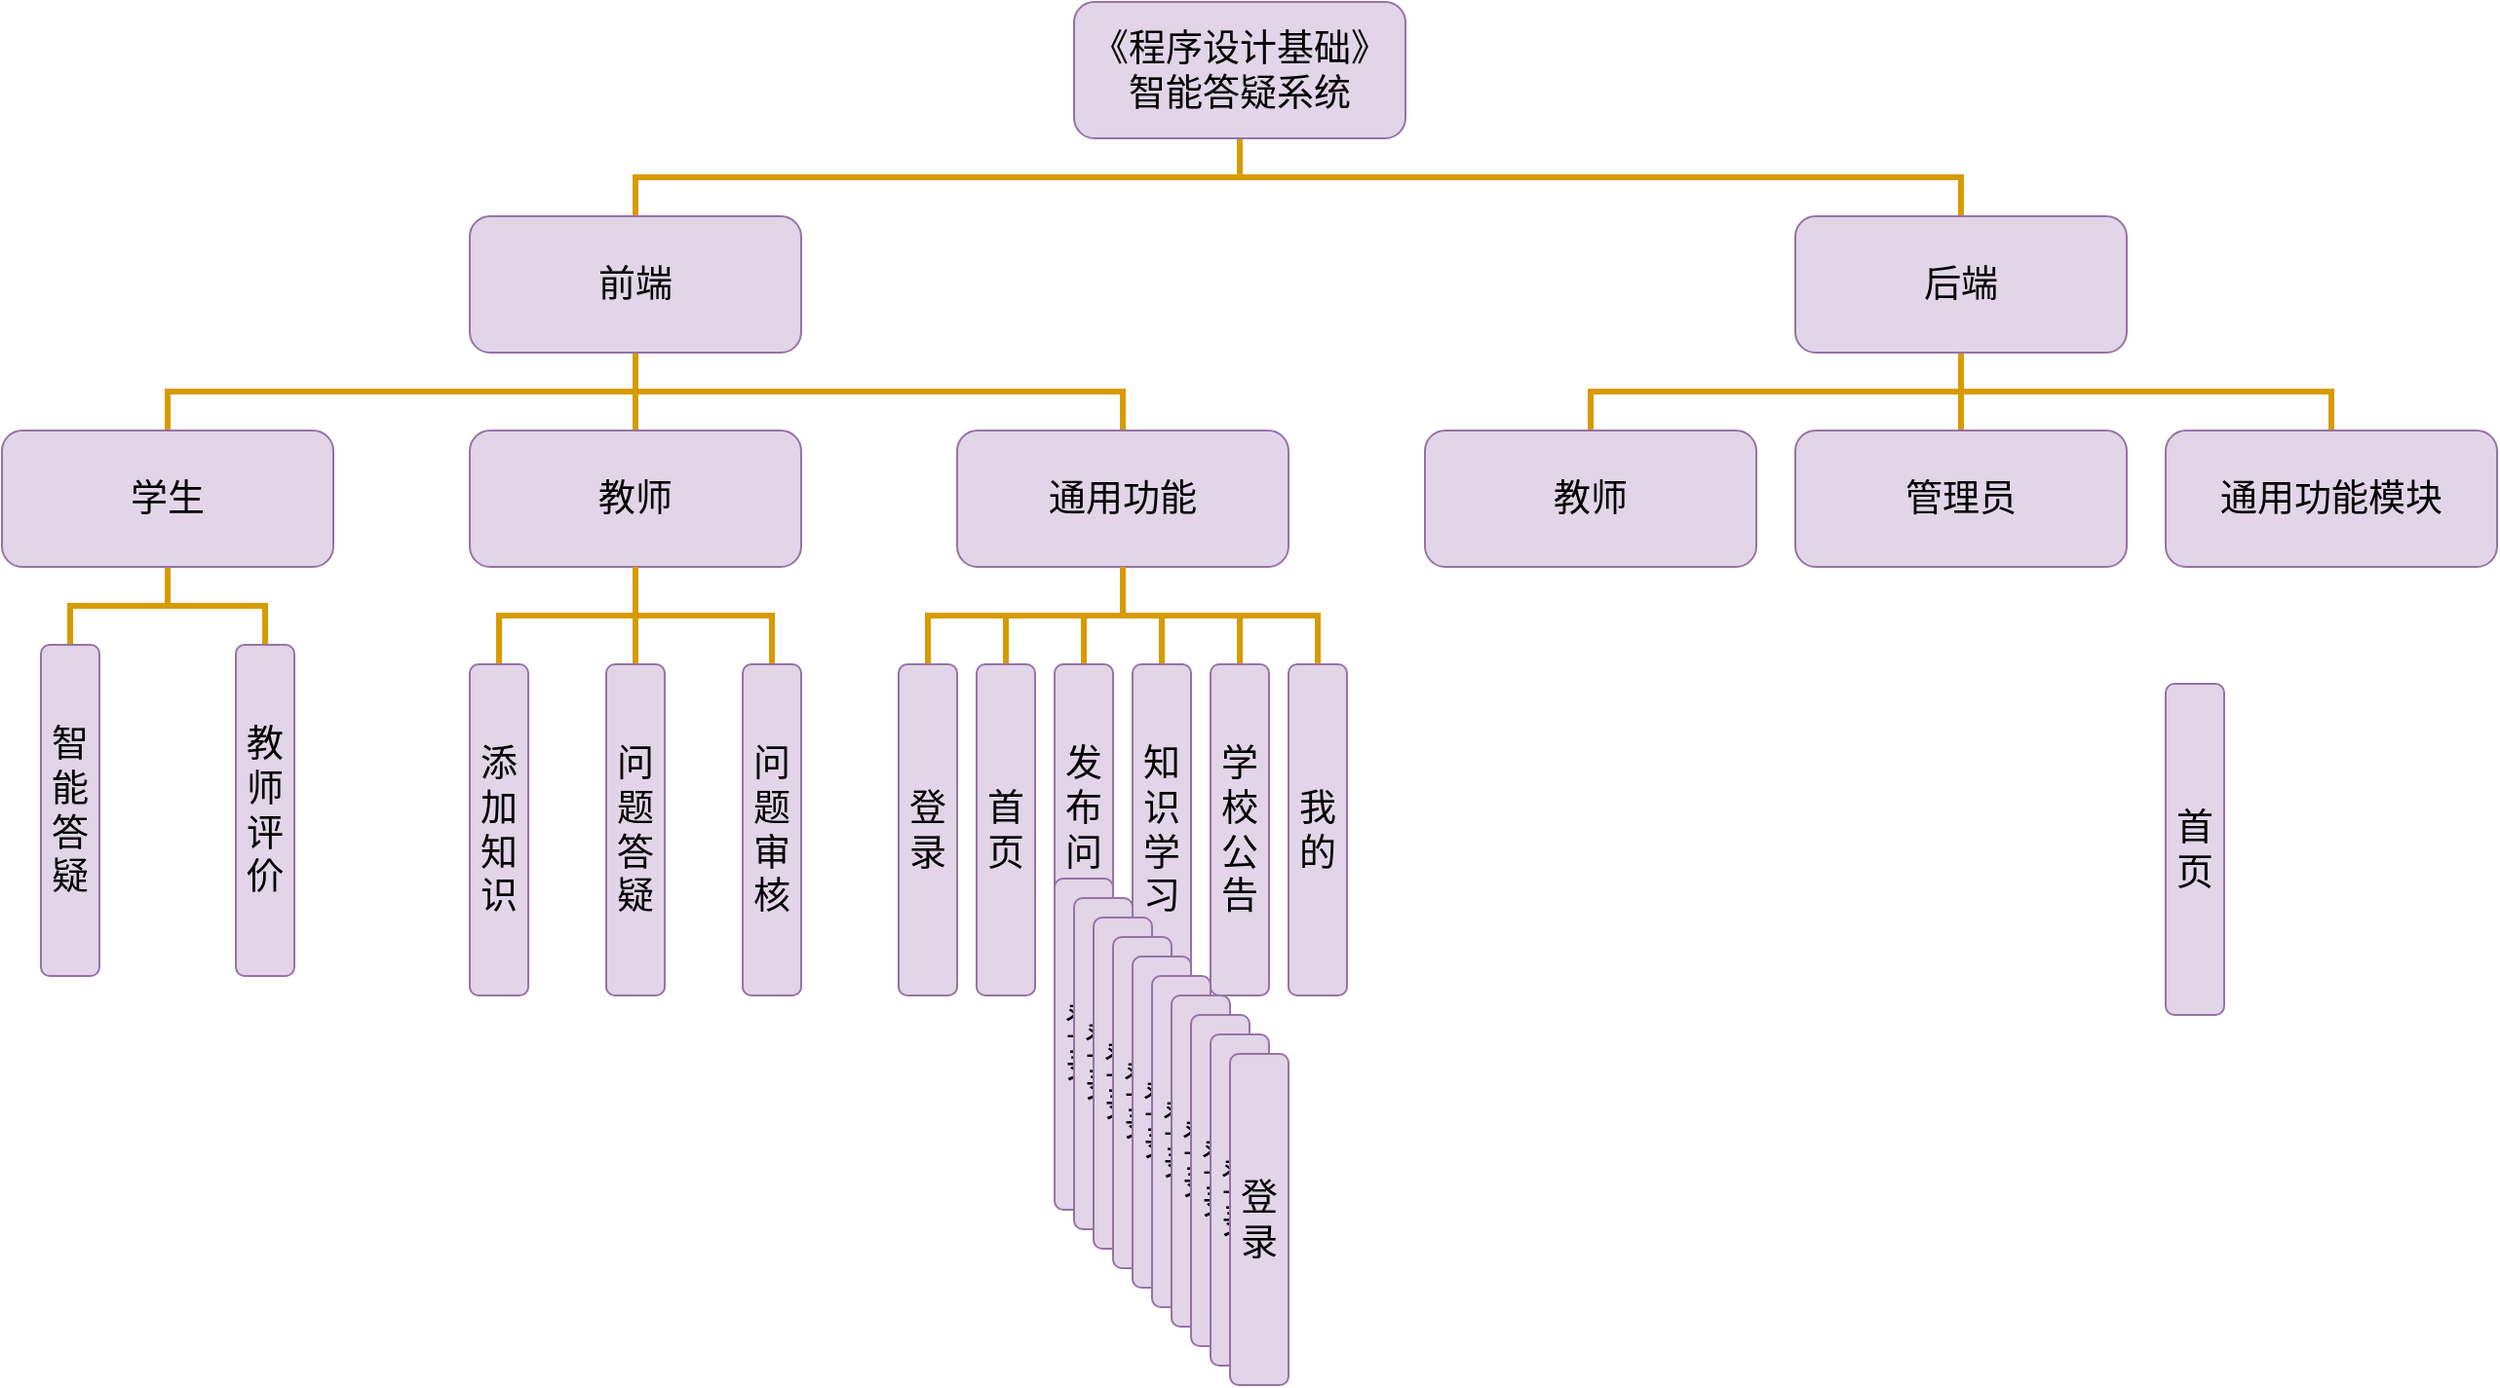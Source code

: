 <mxfile version="21.2.9" type="github">
  <diagram name="第 1 页" id="jqJrd9Sck8A6dQ75Ne0t">
    <mxGraphModel dx="1668" dy="748" grid="1" gridSize="10" guides="1" tooltips="1" connect="1" arrows="1" fold="1" page="1" pageScale="1" pageWidth="827" pageHeight="1169" math="0" shadow="0">
      <root>
        <mxCell id="0" />
        <mxCell id="1" parent="0" />
        <mxCell id="ayN-ifdYic-fvMNJGLhU-4" style="edgeStyle=orthogonalEdgeStyle;rounded=0;orthogonalLoop=1;jettySize=auto;html=1;exitX=0.5;exitY=1;exitDx=0;exitDy=0;entryX=0.5;entryY=0;entryDx=0;entryDy=0;fillColor=#ffe6cc;strokeColor=#d79b00;endArrow=none;endFill=0;strokeWidth=3;" edge="1" parent="1" source="ayN-ifdYic-fvMNJGLhU-1" target="ayN-ifdYic-fvMNJGLhU-2">
          <mxGeometry relative="1" as="geometry" />
        </mxCell>
        <mxCell id="ayN-ifdYic-fvMNJGLhU-5" style="edgeStyle=orthogonalEdgeStyle;shape=connector;rounded=0;orthogonalLoop=1;jettySize=auto;html=1;exitX=0.5;exitY=1;exitDx=0;exitDy=0;entryX=0.5;entryY=0;entryDx=0;entryDy=0;labelBackgroundColor=default;strokeColor=#d79b00;strokeWidth=3;fontFamily=Helvetica;fontSize=11;fontColor=default;endArrow=none;endFill=0;fillColor=#ffe6cc;" edge="1" parent="1" source="ayN-ifdYic-fvMNJGLhU-1" target="ayN-ifdYic-fvMNJGLhU-3">
          <mxGeometry relative="1" as="geometry" />
        </mxCell>
        <mxCell id="ayN-ifdYic-fvMNJGLhU-1" value="《程序设计基础》智能答疑系统" style="rounded=1;whiteSpace=wrap;html=1;fillColor=#e1d5e7;strokeColor=#9673a6;fontSize=19;" vertex="1" parent="1">
          <mxGeometry x="130" y="30" width="170" height="70" as="geometry" />
        </mxCell>
        <mxCell id="ayN-ifdYic-fvMNJGLhU-12" style="edgeStyle=orthogonalEdgeStyle;shape=connector;rounded=0;orthogonalLoop=1;jettySize=auto;html=1;exitX=0.5;exitY=1;exitDx=0;exitDy=0;entryX=0.5;entryY=0;entryDx=0;entryDy=0;labelBackgroundColor=default;strokeColor=#d79b00;strokeWidth=3;fontFamily=Helvetica;fontSize=11;fontColor=default;endArrow=none;endFill=0;fillColor=#ffe6cc;" edge="1" parent="1" source="ayN-ifdYic-fvMNJGLhU-2" target="ayN-ifdYic-fvMNJGLhU-6">
          <mxGeometry relative="1" as="geometry" />
        </mxCell>
        <mxCell id="ayN-ifdYic-fvMNJGLhU-13" style="edgeStyle=orthogonalEdgeStyle;shape=connector;rounded=0;orthogonalLoop=1;jettySize=auto;html=1;exitX=0.5;exitY=1;exitDx=0;exitDy=0;entryX=0.5;entryY=0;entryDx=0;entryDy=0;labelBackgroundColor=default;strokeColor=#d79b00;strokeWidth=3;fontFamily=Helvetica;fontSize=11;fontColor=default;endArrow=none;endFill=0;fillColor=#ffe6cc;" edge="1" parent="1" source="ayN-ifdYic-fvMNJGLhU-2" target="ayN-ifdYic-fvMNJGLhU-7">
          <mxGeometry relative="1" as="geometry" />
        </mxCell>
        <mxCell id="ayN-ifdYic-fvMNJGLhU-14" style="edgeStyle=orthogonalEdgeStyle;shape=connector;rounded=0;orthogonalLoop=1;jettySize=auto;html=1;exitX=0.5;exitY=1;exitDx=0;exitDy=0;entryX=0.5;entryY=0;entryDx=0;entryDy=0;labelBackgroundColor=default;strokeColor=#d79b00;strokeWidth=3;fontFamily=Helvetica;fontSize=11;fontColor=default;endArrow=none;endFill=0;fillColor=#ffe6cc;" edge="1" parent="1" source="ayN-ifdYic-fvMNJGLhU-2" target="ayN-ifdYic-fvMNJGLhU-8">
          <mxGeometry relative="1" as="geometry" />
        </mxCell>
        <mxCell id="ayN-ifdYic-fvMNJGLhU-2" value="前端" style="rounded=1;whiteSpace=wrap;html=1;fillColor=#e1d5e7;strokeColor=#9673a6;fontSize=19;" vertex="1" parent="1">
          <mxGeometry x="-180" y="140" width="170" height="70" as="geometry" />
        </mxCell>
        <mxCell id="ayN-ifdYic-fvMNJGLhU-15" style="edgeStyle=orthogonalEdgeStyle;shape=connector;rounded=0;orthogonalLoop=1;jettySize=auto;html=1;exitX=0.5;exitY=1;exitDx=0;exitDy=0;entryX=0.5;entryY=0;entryDx=0;entryDy=0;labelBackgroundColor=default;strokeColor=#d79b00;strokeWidth=3;fontFamily=Helvetica;fontSize=11;fontColor=default;endArrow=none;endFill=0;fillColor=#ffe6cc;" edge="1" parent="1" source="ayN-ifdYic-fvMNJGLhU-3" target="ayN-ifdYic-fvMNJGLhU-9">
          <mxGeometry relative="1" as="geometry" />
        </mxCell>
        <mxCell id="ayN-ifdYic-fvMNJGLhU-16" style="edgeStyle=orthogonalEdgeStyle;shape=connector;rounded=0;orthogonalLoop=1;jettySize=auto;html=1;exitX=0.5;exitY=1;exitDx=0;exitDy=0;entryX=0.5;entryY=0;entryDx=0;entryDy=0;labelBackgroundColor=default;strokeColor=#d79b00;strokeWidth=3;fontFamily=Helvetica;fontSize=11;fontColor=default;endArrow=none;endFill=0;fillColor=#ffe6cc;" edge="1" parent="1" source="ayN-ifdYic-fvMNJGLhU-3" target="ayN-ifdYic-fvMNJGLhU-10">
          <mxGeometry relative="1" as="geometry" />
        </mxCell>
        <mxCell id="ayN-ifdYic-fvMNJGLhU-17" style="edgeStyle=orthogonalEdgeStyle;shape=connector;rounded=0;orthogonalLoop=1;jettySize=auto;html=1;exitX=0.5;exitY=1;exitDx=0;exitDy=0;entryX=0.5;entryY=0;entryDx=0;entryDy=0;labelBackgroundColor=default;strokeColor=#d79b00;strokeWidth=3;fontFamily=Helvetica;fontSize=11;fontColor=default;endArrow=none;endFill=0;fillColor=#ffe6cc;" edge="1" parent="1" source="ayN-ifdYic-fvMNJGLhU-3" target="ayN-ifdYic-fvMNJGLhU-11">
          <mxGeometry relative="1" as="geometry" />
        </mxCell>
        <mxCell id="ayN-ifdYic-fvMNJGLhU-3" value="后端" style="rounded=1;whiteSpace=wrap;html=1;fillColor=#e1d5e7;strokeColor=#9673a6;fontSize=19;" vertex="1" parent="1">
          <mxGeometry x="500" y="140" width="170" height="70" as="geometry" />
        </mxCell>
        <mxCell id="ayN-ifdYic-fvMNJGLhU-30" style="edgeStyle=orthogonalEdgeStyle;shape=connector;rounded=0;orthogonalLoop=1;jettySize=auto;html=1;exitX=0.5;exitY=1;exitDx=0;exitDy=0;entryX=0.5;entryY=1;entryDx=0;entryDy=0;labelBackgroundColor=default;strokeColor=#d79b00;strokeWidth=3;fontFamily=Helvetica;fontSize=11;fontColor=default;endArrow=none;endFill=0;fillColor=#ffe6cc;" edge="1" parent="1" source="ayN-ifdYic-fvMNJGLhU-6" target="ayN-ifdYic-fvMNJGLhU-28">
          <mxGeometry relative="1" as="geometry" />
        </mxCell>
        <mxCell id="ayN-ifdYic-fvMNJGLhU-31" style="edgeStyle=orthogonalEdgeStyle;shape=connector;rounded=0;orthogonalLoop=1;jettySize=auto;html=1;exitX=0.5;exitY=1;exitDx=0;exitDy=0;entryX=0.5;entryY=1;entryDx=0;entryDy=0;labelBackgroundColor=default;strokeColor=#d79b00;strokeWidth=3;fontFamily=Helvetica;fontSize=11;fontColor=default;endArrow=none;endFill=0;fillColor=#ffe6cc;" edge="1" parent="1" source="ayN-ifdYic-fvMNJGLhU-6" target="ayN-ifdYic-fvMNJGLhU-29">
          <mxGeometry relative="1" as="geometry" />
        </mxCell>
        <mxCell id="ayN-ifdYic-fvMNJGLhU-6" value="学生" style="rounded=1;whiteSpace=wrap;html=1;fillColor=#e1d5e7;strokeColor=#9673a6;fontSize=19;" vertex="1" parent="1">
          <mxGeometry x="-420" y="250" width="170" height="70" as="geometry" />
        </mxCell>
        <mxCell id="ayN-ifdYic-fvMNJGLhU-32" style="edgeStyle=orthogonalEdgeStyle;shape=connector;rounded=0;orthogonalLoop=1;jettySize=auto;html=1;exitX=0.5;exitY=1;exitDx=0;exitDy=0;entryX=0.5;entryY=1;entryDx=0;entryDy=0;labelBackgroundColor=default;strokeColor=#d79b00;strokeWidth=3;fontFamily=Helvetica;fontSize=11;fontColor=default;endArrow=none;endFill=0;fillColor=#ffe6cc;" edge="1" parent="1" source="ayN-ifdYic-fvMNJGLhU-7" target="ayN-ifdYic-fvMNJGLhU-26">
          <mxGeometry relative="1" as="geometry" />
        </mxCell>
        <mxCell id="ayN-ifdYic-fvMNJGLhU-7" value="教师" style="rounded=1;whiteSpace=wrap;html=1;fillColor=#e1d5e7;strokeColor=#9673a6;fontSize=19;" vertex="1" parent="1">
          <mxGeometry x="-180" y="250" width="170" height="70" as="geometry" />
        </mxCell>
        <mxCell id="ayN-ifdYic-fvMNJGLhU-35" style="edgeStyle=orthogonalEdgeStyle;shape=connector;rounded=0;orthogonalLoop=1;jettySize=auto;html=1;exitX=0.5;exitY=1;exitDx=0;exitDy=0;entryX=0.5;entryY=1;entryDx=0;entryDy=0;labelBackgroundColor=default;strokeColor=#d79b00;strokeWidth=3;fontFamily=Helvetica;fontSize=11;fontColor=default;endArrow=none;endFill=0;fillColor=#ffe6cc;" edge="1" parent="1" source="ayN-ifdYic-fvMNJGLhU-8" target="ayN-ifdYic-fvMNJGLhU-18">
          <mxGeometry relative="1" as="geometry" />
        </mxCell>
        <mxCell id="ayN-ifdYic-fvMNJGLhU-8" value="通用功能" style="rounded=1;whiteSpace=wrap;html=1;fillColor=#e1d5e7;strokeColor=#9673a6;fontSize=19;" vertex="1" parent="1">
          <mxGeometry x="70" y="250" width="170" height="70" as="geometry" />
        </mxCell>
        <mxCell id="ayN-ifdYic-fvMNJGLhU-9" value="教师" style="rounded=1;whiteSpace=wrap;html=1;fillColor=#e1d5e7;strokeColor=#9673a6;fontSize=19;" vertex="1" parent="1">
          <mxGeometry x="310" y="250" width="170" height="70" as="geometry" />
        </mxCell>
        <mxCell id="ayN-ifdYic-fvMNJGLhU-10" value="管理员" style="rounded=1;whiteSpace=wrap;html=1;fillColor=#e1d5e7;strokeColor=#9673a6;fontSize=19;" vertex="1" parent="1">
          <mxGeometry x="500" y="250" width="170" height="70" as="geometry" />
        </mxCell>
        <mxCell id="ayN-ifdYic-fvMNJGLhU-11" value="通用功能模块" style="rounded=1;whiteSpace=wrap;html=1;fillColor=#e1d5e7;strokeColor=#9673a6;fontSize=19;" vertex="1" parent="1">
          <mxGeometry x="690" y="250" width="170" height="70" as="geometry" />
        </mxCell>
        <mxCell id="ayN-ifdYic-fvMNJGLhU-18" value="登录" style="rounded=1;fillColor=#e1d5e7;strokeColor=#9673a6;fontSize=19;fontFamily=Times New Roman;flipV=0;flipH=0;direction=west;whiteSpace=wrap;html=1;horizontal=1;" vertex="1" parent="1">
          <mxGeometry x="40" y="370" width="30" height="170" as="geometry" />
        </mxCell>
        <mxCell id="ayN-ifdYic-fvMNJGLhU-40" style="edgeStyle=orthogonalEdgeStyle;shape=connector;rounded=0;orthogonalLoop=1;jettySize=auto;html=1;exitX=0.5;exitY=1;exitDx=0;exitDy=0;entryX=0.5;entryY=1;entryDx=0;entryDy=0;labelBackgroundColor=default;strokeColor=#d79b00;strokeWidth=3;fontFamily=Helvetica;fontSize=11;fontColor=default;endArrow=none;endFill=0;fillColor=#ffe6cc;" edge="1" parent="1" source="ayN-ifdYic-fvMNJGLhU-19" target="ayN-ifdYic-fvMNJGLhU-8">
          <mxGeometry relative="1" as="geometry" />
        </mxCell>
        <mxCell id="ayN-ifdYic-fvMNJGLhU-19" value="知识学习" style="rounded=1;fillColor=#e1d5e7;strokeColor=#9673a6;fontSize=19;fontFamily=Times New Roman;flipV=0;flipH=0;direction=west;whiteSpace=wrap;html=1;horizontal=1;" vertex="1" parent="1">
          <mxGeometry x="160" y="370" width="30" height="170" as="geometry" />
        </mxCell>
        <mxCell id="ayN-ifdYic-fvMNJGLhU-37" style="edgeStyle=orthogonalEdgeStyle;shape=connector;rounded=0;orthogonalLoop=1;jettySize=auto;html=1;exitX=0.5;exitY=1;exitDx=0;exitDy=0;entryX=0.5;entryY=1;entryDx=0;entryDy=0;labelBackgroundColor=default;strokeColor=#d79b00;strokeWidth=3;fontFamily=Helvetica;fontSize=11;fontColor=default;endArrow=none;endFill=0;fillColor=#ffe6cc;" edge="1" parent="1" source="ayN-ifdYic-fvMNJGLhU-20" target="ayN-ifdYic-fvMNJGLhU-8">
          <mxGeometry relative="1" as="geometry" />
        </mxCell>
        <mxCell id="ayN-ifdYic-fvMNJGLhU-20" value="首页" style="rounded=1;fillColor=#e1d5e7;strokeColor=#9673a6;fontSize=19;fontFamily=Times New Roman;flipV=0;flipH=0;direction=west;whiteSpace=wrap;html=1;horizontal=1;" vertex="1" parent="1">
          <mxGeometry x="80" y="370" width="30" height="170" as="geometry" />
        </mxCell>
        <mxCell id="ayN-ifdYic-fvMNJGLhU-38" style="edgeStyle=orthogonalEdgeStyle;shape=connector;rounded=0;orthogonalLoop=1;jettySize=auto;html=1;exitX=0.5;exitY=1;exitDx=0;exitDy=0;entryX=0.5;entryY=1;entryDx=0;entryDy=0;labelBackgroundColor=default;strokeColor=#d79b00;strokeWidth=3;fontFamily=Helvetica;fontSize=11;fontColor=default;endArrow=none;endFill=0;fillColor=#ffe6cc;" edge="1" parent="1" source="ayN-ifdYic-fvMNJGLhU-22" target="ayN-ifdYic-fvMNJGLhU-8">
          <mxGeometry relative="1" as="geometry" />
        </mxCell>
        <mxCell id="ayN-ifdYic-fvMNJGLhU-22" value="发布问题" style="rounded=1;fillColor=#e1d5e7;strokeColor=#9673a6;fontSize=19;fontFamily=Times New Roman;flipV=0;flipH=0;direction=west;whiteSpace=wrap;html=1;horizontal=1;" vertex="1" parent="1">
          <mxGeometry x="120" y="370" width="30" height="170" as="geometry" />
        </mxCell>
        <mxCell id="ayN-ifdYic-fvMNJGLhU-41" style="edgeStyle=orthogonalEdgeStyle;shape=connector;rounded=0;orthogonalLoop=1;jettySize=auto;html=1;exitX=0.5;exitY=1;exitDx=0;exitDy=0;entryX=0.5;entryY=1;entryDx=0;entryDy=0;labelBackgroundColor=default;strokeColor=#d79b00;strokeWidth=3;fontFamily=Helvetica;fontSize=11;fontColor=default;endArrow=none;endFill=0;fillColor=#ffe6cc;" edge="1" parent="1" source="ayN-ifdYic-fvMNJGLhU-23" target="ayN-ifdYic-fvMNJGLhU-8">
          <mxGeometry relative="1" as="geometry" />
        </mxCell>
        <mxCell id="ayN-ifdYic-fvMNJGLhU-23" value="学校公告" style="rounded=1;fillColor=#e1d5e7;strokeColor=#9673a6;fontSize=19;fontFamily=Times New Roman;flipV=0;flipH=0;direction=west;whiteSpace=wrap;html=1;horizontal=1;" vertex="1" parent="1">
          <mxGeometry x="200" y="370" width="30" height="170" as="geometry" />
        </mxCell>
        <mxCell id="ayN-ifdYic-fvMNJGLhU-39" style="edgeStyle=orthogonalEdgeStyle;shape=connector;rounded=0;orthogonalLoop=1;jettySize=auto;html=1;exitX=0.5;exitY=1;exitDx=0;exitDy=0;entryX=0.5;entryY=1;entryDx=0;entryDy=0;labelBackgroundColor=default;strokeColor=#d79b00;strokeWidth=3;fontFamily=Helvetica;fontSize=11;fontColor=default;endArrow=none;endFill=0;fillColor=#ffe6cc;" edge="1" parent="1" source="ayN-ifdYic-fvMNJGLhU-24" target="ayN-ifdYic-fvMNJGLhU-8">
          <mxGeometry relative="1" as="geometry" />
        </mxCell>
        <mxCell id="ayN-ifdYic-fvMNJGLhU-24" value="我的" style="rounded=1;fillColor=#e1d5e7;strokeColor=#9673a6;fontSize=19;fontFamily=Times New Roman;flipV=0;flipH=0;direction=west;whiteSpace=wrap;html=1;horizontal=1;" vertex="1" parent="1">
          <mxGeometry x="240" y="370" width="30" height="170" as="geometry" />
        </mxCell>
        <mxCell id="ayN-ifdYic-fvMNJGLhU-33" style="edgeStyle=orthogonalEdgeStyle;shape=connector;rounded=0;orthogonalLoop=1;jettySize=auto;html=1;exitX=0.5;exitY=1;exitDx=0;exitDy=0;labelBackgroundColor=default;strokeColor=#d79b00;strokeWidth=3;fontFamily=Helvetica;fontSize=11;fontColor=default;endArrow=none;endFill=0;fillColor=#ffe6cc;" edge="1" parent="1" source="ayN-ifdYic-fvMNJGLhU-25">
          <mxGeometry relative="1" as="geometry">
            <mxPoint x="-95" y="320" as="targetPoint" />
          </mxGeometry>
        </mxCell>
        <mxCell id="ayN-ifdYic-fvMNJGLhU-25" value="问题答疑" style="rounded=1;fillColor=#e1d5e7;strokeColor=#9673a6;fontSize=19;fontFamily=Times New Roman;flipV=0;flipH=0;direction=west;whiteSpace=wrap;html=1;horizontal=1;" vertex="1" parent="1">
          <mxGeometry x="-110" y="370" width="30" height="170" as="geometry" />
        </mxCell>
        <mxCell id="ayN-ifdYic-fvMNJGLhU-26" value="添加知识" style="rounded=1;fillColor=#e1d5e7;strokeColor=#9673a6;fontSize=19;fontFamily=Times New Roman;flipV=0;flipH=0;direction=west;whiteSpace=wrap;html=1;horizontal=1;" vertex="1" parent="1">
          <mxGeometry x="-180" y="370" width="30" height="170" as="geometry" />
        </mxCell>
        <mxCell id="ayN-ifdYic-fvMNJGLhU-34" style="edgeStyle=orthogonalEdgeStyle;shape=connector;rounded=0;orthogonalLoop=1;jettySize=auto;html=1;exitX=0.5;exitY=1;exitDx=0;exitDy=0;entryX=0.5;entryY=1;entryDx=0;entryDy=0;labelBackgroundColor=default;strokeColor=#d79b00;strokeWidth=3;fontFamily=Helvetica;fontSize=11;fontColor=default;endArrow=none;endFill=0;fillColor=#ffe6cc;" edge="1" parent="1" source="ayN-ifdYic-fvMNJGLhU-27" target="ayN-ifdYic-fvMNJGLhU-7">
          <mxGeometry relative="1" as="geometry" />
        </mxCell>
        <mxCell id="ayN-ifdYic-fvMNJGLhU-27" value="问题审核" style="rounded=1;fillColor=#e1d5e7;strokeColor=#9673a6;fontSize=19;fontFamily=Times New Roman;flipV=0;flipH=0;direction=west;whiteSpace=wrap;html=1;horizontal=1;" vertex="1" parent="1">
          <mxGeometry x="-40" y="370" width="30" height="170" as="geometry" />
        </mxCell>
        <mxCell id="ayN-ifdYic-fvMNJGLhU-28" value="智能答疑" style="rounded=1;fillColor=#e1d5e7;strokeColor=#9673a6;fontSize=19;fontFamily=Times New Roman;flipV=0;flipH=0;direction=west;whiteSpace=wrap;html=1;horizontal=1;" vertex="1" parent="1">
          <mxGeometry x="-400" y="360" width="30" height="170" as="geometry" />
        </mxCell>
        <mxCell id="ayN-ifdYic-fvMNJGLhU-29" value="教师评价" style="rounded=1;fillColor=#e1d5e7;strokeColor=#9673a6;fontSize=19;fontFamily=Times New Roman;flipV=0;flipH=0;direction=west;whiteSpace=wrap;html=1;horizontal=1;" vertex="1" parent="1">
          <mxGeometry x="-300" y="360" width="30" height="170" as="geometry" />
        </mxCell>
        <mxCell id="ayN-ifdYic-fvMNJGLhU-42" value="登录" style="rounded=1;fillColor=#e1d5e7;strokeColor=#9673a6;fontSize=19;fontFamily=Times New Roman;flipV=0;flipH=0;direction=west;whiteSpace=wrap;html=1;horizontal=1;" vertex="1" parent="1">
          <mxGeometry x="120" y="480" width="30" height="170" as="geometry" />
        </mxCell>
        <mxCell id="ayN-ifdYic-fvMNJGLhU-43" value="登录" style="rounded=1;fillColor=#e1d5e7;strokeColor=#9673a6;fontSize=19;fontFamily=Times New Roman;flipV=0;flipH=0;direction=west;whiteSpace=wrap;html=1;horizontal=1;" vertex="1" parent="1">
          <mxGeometry x="130" y="490" width="30" height="170" as="geometry" />
        </mxCell>
        <mxCell id="ayN-ifdYic-fvMNJGLhU-44" value="登录" style="rounded=1;fillColor=#e1d5e7;strokeColor=#9673a6;fontSize=19;fontFamily=Times New Roman;flipV=0;flipH=0;direction=west;whiteSpace=wrap;html=1;horizontal=1;" vertex="1" parent="1">
          <mxGeometry x="140" y="500" width="30" height="170" as="geometry" />
        </mxCell>
        <mxCell id="ayN-ifdYic-fvMNJGLhU-45" value="登录" style="rounded=1;fillColor=#e1d5e7;strokeColor=#9673a6;fontSize=19;fontFamily=Times New Roman;flipV=0;flipH=0;direction=west;whiteSpace=wrap;html=1;horizontal=1;" vertex="1" parent="1">
          <mxGeometry x="150" y="510" width="30" height="170" as="geometry" />
        </mxCell>
        <mxCell id="ayN-ifdYic-fvMNJGLhU-46" value="登录" style="rounded=1;fillColor=#e1d5e7;strokeColor=#9673a6;fontSize=19;fontFamily=Times New Roman;flipV=0;flipH=0;direction=west;whiteSpace=wrap;html=1;horizontal=1;" vertex="1" parent="1">
          <mxGeometry x="160" y="520" width="30" height="170" as="geometry" />
        </mxCell>
        <mxCell id="ayN-ifdYic-fvMNJGLhU-47" value="登录" style="rounded=1;fillColor=#e1d5e7;strokeColor=#9673a6;fontSize=19;fontFamily=Times New Roman;flipV=0;flipH=0;direction=west;whiteSpace=wrap;html=1;horizontal=1;" vertex="1" parent="1">
          <mxGeometry x="170" y="530" width="30" height="170" as="geometry" />
        </mxCell>
        <mxCell id="ayN-ifdYic-fvMNJGLhU-48" value="登录" style="rounded=1;fillColor=#e1d5e7;strokeColor=#9673a6;fontSize=19;fontFamily=Times New Roman;flipV=0;flipH=0;direction=west;whiteSpace=wrap;html=1;horizontal=1;" vertex="1" parent="1">
          <mxGeometry x="180" y="540" width="30" height="170" as="geometry" />
        </mxCell>
        <mxCell id="ayN-ifdYic-fvMNJGLhU-49" value="登录" style="rounded=1;fillColor=#e1d5e7;strokeColor=#9673a6;fontSize=19;fontFamily=Times New Roman;flipV=0;flipH=0;direction=west;whiteSpace=wrap;html=1;horizontal=1;" vertex="1" parent="1">
          <mxGeometry x="190" y="550" width="30" height="170" as="geometry" />
        </mxCell>
        <mxCell id="ayN-ifdYic-fvMNJGLhU-50" value="登录" style="rounded=1;fillColor=#e1d5e7;strokeColor=#9673a6;fontSize=19;fontFamily=Times New Roman;flipV=0;flipH=0;direction=west;whiteSpace=wrap;html=1;horizontal=1;" vertex="1" parent="1">
          <mxGeometry x="200" y="560" width="30" height="170" as="geometry" />
        </mxCell>
        <mxCell id="ayN-ifdYic-fvMNJGLhU-51" value="登录" style="rounded=1;fillColor=#e1d5e7;strokeColor=#9673a6;fontSize=19;fontFamily=Times New Roman;flipV=0;flipH=0;direction=west;whiteSpace=wrap;html=1;horizontal=1;" vertex="1" parent="1">
          <mxGeometry x="210" y="570" width="30" height="170" as="geometry" />
        </mxCell>
        <mxCell id="ayN-ifdYic-fvMNJGLhU-52" value="首页" style="rounded=1;fillColor=#e1d5e7;strokeColor=#9673a6;fontSize=19;fontFamily=Times New Roman;flipV=0;flipH=0;direction=west;whiteSpace=wrap;html=1;horizontal=1;" vertex="1" parent="1">
          <mxGeometry x="690" y="380" width="30" height="170" as="geometry" />
        </mxCell>
      </root>
    </mxGraphModel>
  </diagram>
</mxfile>
